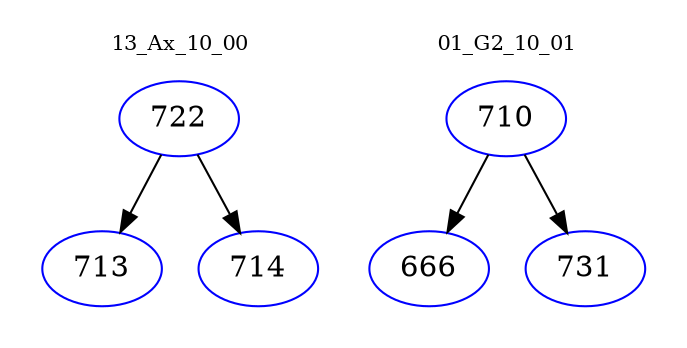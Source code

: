 digraph{
subgraph cluster_0 {
color = white
label = "13_Ax_10_00";
fontsize=10;
T0_722 [label="722", color="blue"]
T0_722 -> T0_713 [color="black"]
T0_713 [label="713", color="blue"]
T0_722 -> T0_714 [color="black"]
T0_714 [label="714", color="blue"]
}
subgraph cluster_1 {
color = white
label = "01_G2_10_01";
fontsize=10;
T1_710 [label="710", color="blue"]
T1_710 -> T1_666 [color="black"]
T1_666 [label="666", color="blue"]
T1_710 -> T1_731 [color="black"]
T1_731 [label="731", color="blue"]
}
}
